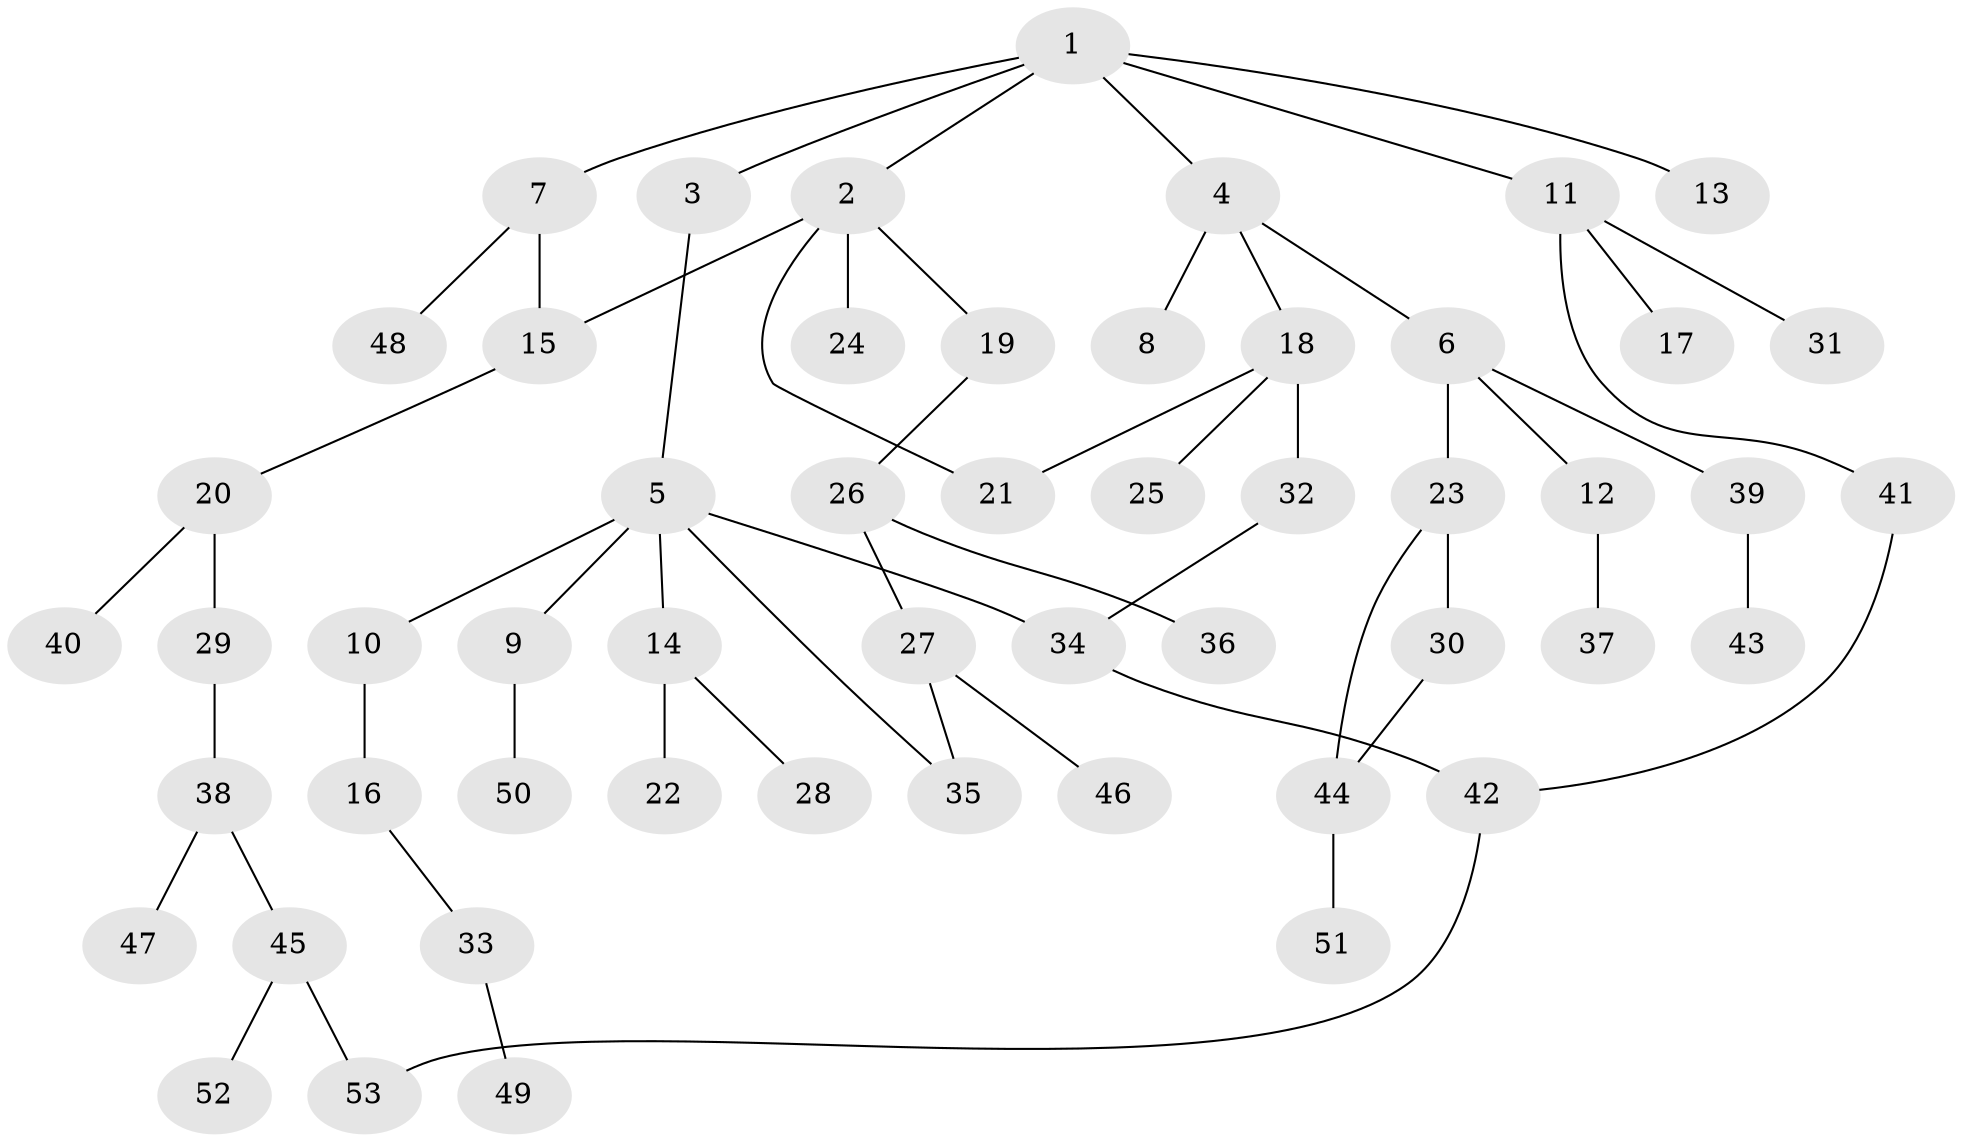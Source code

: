 // coarse degree distribution, {6: 0.058823529411764705, 4: 0.058823529411764705, 3: 0.23529411764705882, 2: 0.29411764705882354, 7: 0.058823529411764705, 1: 0.29411764705882354}
// Generated by graph-tools (version 1.1) at 2025/36/03/04/25 23:36:00]
// undirected, 53 vertices, 59 edges
graph export_dot {
  node [color=gray90,style=filled];
  1;
  2;
  3;
  4;
  5;
  6;
  7;
  8;
  9;
  10;
  11;
  12;
  13;
  14;
  15;
  16;
  17;
  18;
  19;
  20;
  21;
  22;
  23;
  24;
  25;
  26;
  27;
  28;
  29;
  30;
  31;
  32;
  33;
  34;
  35;
  36;
  37;
  38;
  39;
  40;
  41;
  42;
  43;
  44;
  45;
  46;
  47;
  48;
  49;
  50;
  51;
  52;
  53;
  1 -- 2;
  1 -- 3;
  1 -- 4;
  1 -- 7;
  1 -- 11;
  1 -- 13;
  2 -- 15;
  2 -- 19;
  2 -- 21;
  2 -- 24;
  3 -- 5;
  4 -- 6;
  4 -- 8;
  4 -- 18;
  5 -- 9;
  5 -- 10;
  5 -- 14;
  5 -- 35;
  5 -- 34;
  6 -- 12;
  6 -- 23;
  6 -- 39;
  7 -- 48;
  7 -- 15;
  9 -- 50;
  10 -- 16;
  11 -- 17;
  11 -- 31;
  11 -- 41;
  12 -- 37;
  14 -- 22;
  14 -- 28;
  15 -- 20;
  16 -- 33;
  18 -- 25;
  18 -- 32;
  18 -- 21;
  19 -- 26;
  20 -- 29;
  20 -- 40;
  23 -- 30;
  23 -- 44;
  26 -- 27;
  26 -- 36;
  27 -- 46;
  27 -- 35;
  29 -- 38;
  30 -- 44;
  32 -- 34;
  33 -- 49;
  34 -- 42;
  38 -- 45;
  38 -- 47;
  39 -- 43;
  41 -- 42;
  42 -- 53;
  44 -- 51;
  45 -- 52;
  45 -- 53;
}
